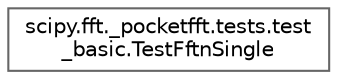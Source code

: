 digraph "Graphical Class Hierarchy"
{
 // LATEX_PDF_SIZE
  bgcolor="transparent";
  edge [fontname=Helvetica,fontsize=10,labelfontname=Helvetica,labelfontsize=10];
  node [fontname=Helvetica,fontsize=10,shape=box,height=0.2,width=0.4];
  rankdir="LR";
  Node0 [id="Node000000",label="scipy.fft._pocketfft.tests.test\l_basic.TestFftnSingle",height=0.2,width=0.4,color="grey40", fillcolor="white", style="filled",URL="$dc/d30/classscipy_1_1fft_1_1__pocketfft_1_1tests_1_1test__basic_1_1TestFftnSingle.html",tooltip=" "];
}
